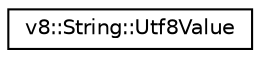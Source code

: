 digraph "Graphical Class Hierarchy"
{
  edge [fontname="Helvetica",fontsize="10",labelfontname="Helvetica",labelfontsize="10"];
  node [fontname="Helvetica",fontsize="10",shape=record];
  rankdir="LR";
  Node1 [label="v8::String::Utf8Value",height=0.2,width=0.4,color="black", fillcolor="white", style="filled",URL="$classv8_1_1String_1_1Utf8Value.html"];
}
